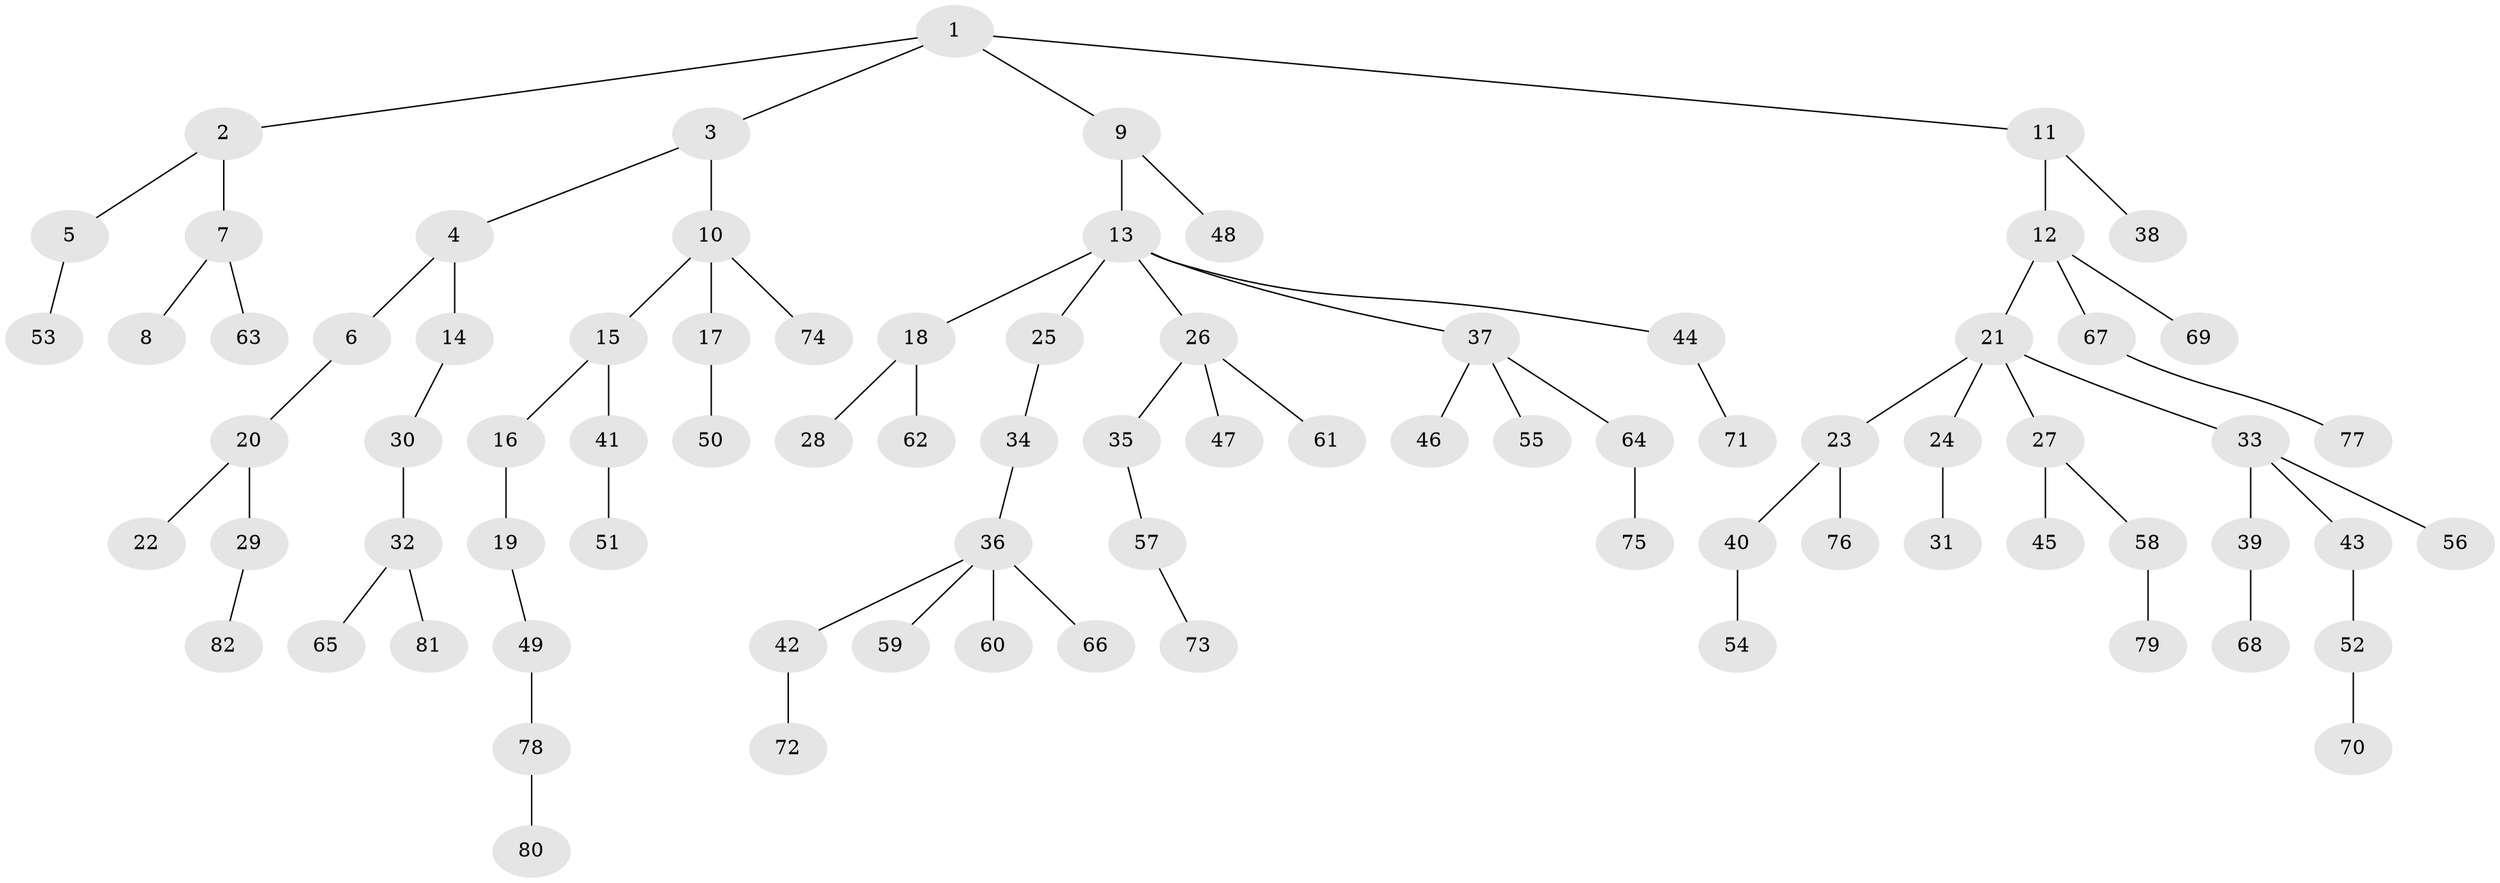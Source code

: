 // Generated by graph-tools (version 1.1) at 2025/50/03/09/25 03:50:17]
// undirected, 82 vertices, 81 edges
graph export_dot {
graph [start="1"]
  node [color=gray90,style=filled];
  1;
  2;
  3;
  4;
  5;
  6;
  7;
  8;
  9;
  10;
  11;
  12;
  13;
  14;
  15;
  16;
  17;
  18;
  19;
  20;
  21;
  22;
  23;
  24;
  25;
  26;
  27;
  28;
  29;
  30;
  31;
  32;
  33;
  34;
  35;
  36;
  37;
  38;
  39;
  40;
  41;
  42;
  43;
  44;
  45;
  46;
  47;
  48;
  49;
  50;
  51;
  52;
  53;
  54;
  55;
  56;
  57;
  58;
  59;
  60;
  61;
  62;
  63;
  64;
  65;
  66;
  67;
  68;
  69;
  70;
  71;
  72;
  73;
  74;
  75;
  76;
  77;
  78;
  79;
  80;
  81;
  82;
  1 -- 2;
  1 -- 3;
  1 -- 9;
  1 -- 11;
  2 -- 5;
  2 -- 7;
  3 -- 4;
  3 -- 10;
  4 -- 6;
  4 -- 14;
  5 -- 53;
  6 -- 20;
  7 -- 8;
  7 -- 63;
  9 -- 13;
  9 -- 48;
  10 -- 15;
  10 -- 17;
  10 -- 74;
  11 -- 12;
  11 -- 38;
  12 -- 21;
  12 -- 67;
  12 -- 69;
  13 -- 18;
  13 -- 25;
  13 -- 26;
  13 -- 37;
  13 -- 44;
  14 -- 30;
  15 -- 16;
  15 -- 41;
  16 -- 19;
  17 -- 50;
  18 -- 28;
  18 -- 62;
  19 -- 49;
  20 -- 22;
  20 -- 29;
  21 -- 23;
  21 -- 24;
  21 -- 27;
  21 -- 33;
  23 -- 40;
  23 -- 76;
  24 -- 31;
  25 -- 34;
  26 -- 35;
  26 -- 47;
  26 -- 61;
  27 -- 45;
  27 -- 58;
  29 -- 82;
  30 -- 32;
  32 -- 65;
  32 -- 81;
  33 -- 39;
  33 -- 43;
  33 -- 56;
  34 -- 36;
  35 -- 57;
  36 -- 42;
  36 -- 59;
  36 -- 60;
  36 -- 66;
  37 -- 46;
  37 -- 55;
  37 -- 64;
  39 -- 68;
  40 -- 54;
  41 -- 51;
  42 -- 72;
  43 -- 52;
  44 -- 71;
  49 -- 78;
  52 -- 70;
  57 -- 73;
  58 -- 79;
  64 -- 75;
  67 -- 77;
  78 -- 80;
}
